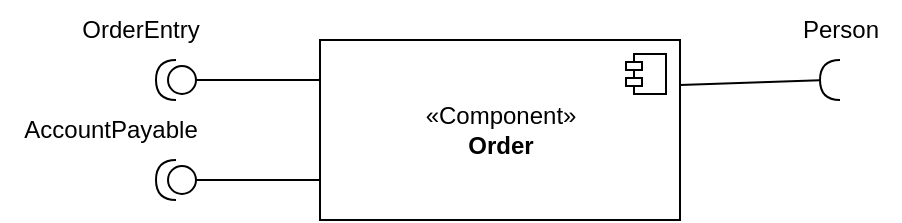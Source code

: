 <mxfile>
    <diagram id="r7xvF4I3JjnUQVfk0Qtx" name="Page-1">
        <mxGraphModel dx="693" dy="321" grid="1" gridSize="10" guides="1" tooltips="1" connect="1" arrows="1" fold="1" page="1" pageScale="1" pageWidth="850" pageHeight="1100" math="0" shadow="0">
            <root>
                <mxCell id="0"/>
                <mxCell id="1" parent="0"/>
                <mxCell id="11" style="edgeStyle=none;html=1;endArrow=none;endFill=0;" edge="1" parent="1" source="5">
                    <mxGeometry relative="1" as="geometry">
                        <mxPoint x="300" y="350" as="targetPoint"/>
                    </mxGeometry>
                </mxCell>
                <mxCell id="5" value="" style="shape=providedRequiredInterface;html=1;verticalLabelPosition=bottom;sketch=0;direction=west;" vertex="1" parent="1">
                    <mxGeometry x="218" y="340" width="20" height="20" as="geometry"/>
                </mxCell>
                <mxCell id="8" value="«Component»&lt;br&gt;&lt;b&gt;Order&lt;/b&gt;" style="html=1;dropTarget=0;" vertex="1" parent="1">
                    <mxGeometry x="300" y="330" width="180" height="90" as="geometry"/>
                </mxCell>
                <mxCell id="9" value="" style="shape=module;jettyWidth=8;jettyHeight=4;" vertex="1" parent="8">
                    <mxGeometry x="1" width="20" height="20" relative="1" as="geometry">
                        <mxPoint x="-27" y="7" as="offset"/>
                    </mxGeometry>
                </mxCell>
                <mxCell id="12" style="edgeStyle=none;html=1;endArrow=none;endFill=0;" edge="1" parent="1" source="10">
                    <mxGeometry relative="1" as="geometry">
                        <mxPoint x="300" y="400" as="targetPoint"/>
                    </mxGeometry>
                </mxCell>
                <mxCell id="10" value="" style="shape=providedRequiredInterface;html=1;verticalLabelPosition=bottom;sketch=0;direction=west;" vertex="1" parent="1">
                    <mxGeometry x="218" y="390" width="20" height="20" as="geometry"/>
                </mxCell>
                <mxCell id="16" value="" style="edgeStyle=none;html=1;entryX=1;entryY=0.25;entryDx=0;entryDy=0;endArrow=none;endFill=0;" edge="1" parent="1" source="15" target="8">
                    <mxGeometry relative="1" as="geometry"/>
                </mxCell>
                <mxCell id="15" value="" style="shape=requiredInterface;html=1;verticalLabelPosition=bottom;sketch=0;direction=west;" vertex="1" parent="1">
                    <mxGeometry x="550" y="340" width="10" height="20" as="geometry"/>
                </mxCell>
                <mxCell id="17" value="OrderEntry" style="text;html=1;align=center;verticalAlign=middle;resizable=0;points=[];autosize=1;strokeColor=none;fillColor=none;" vertex="1" parent="1">
                    <mxGeometry x="170" y="310" width="80" height="30" as="geometry"/>
                </mxCell>
                <mxCell id="18" value="AccountPayable" style="text;html=1;align=center;verticalAlign=middle;resizable=0;points=[];autosize=1;strokeColor=none;fillColor=none;" vertex="1" parent="1">
                    <mxGeometry x="140" y="360" width="110" height="30" as="geometry"/>
                </mxCell>
                <mxCell id="19" value="Person" style="text;html=1;align=center;verticalAlign=middle;resizable=0;points=[];autosize=1;strokeColor=none;fillColor=none;" vertex="1" parent="1">
                    <mxGeometry x="530" y="310" width="60" height="30" as="geometry"/>
                </mxCell>
            </root>
        </mxGraphModel>
    </diagram>
</mxfile>